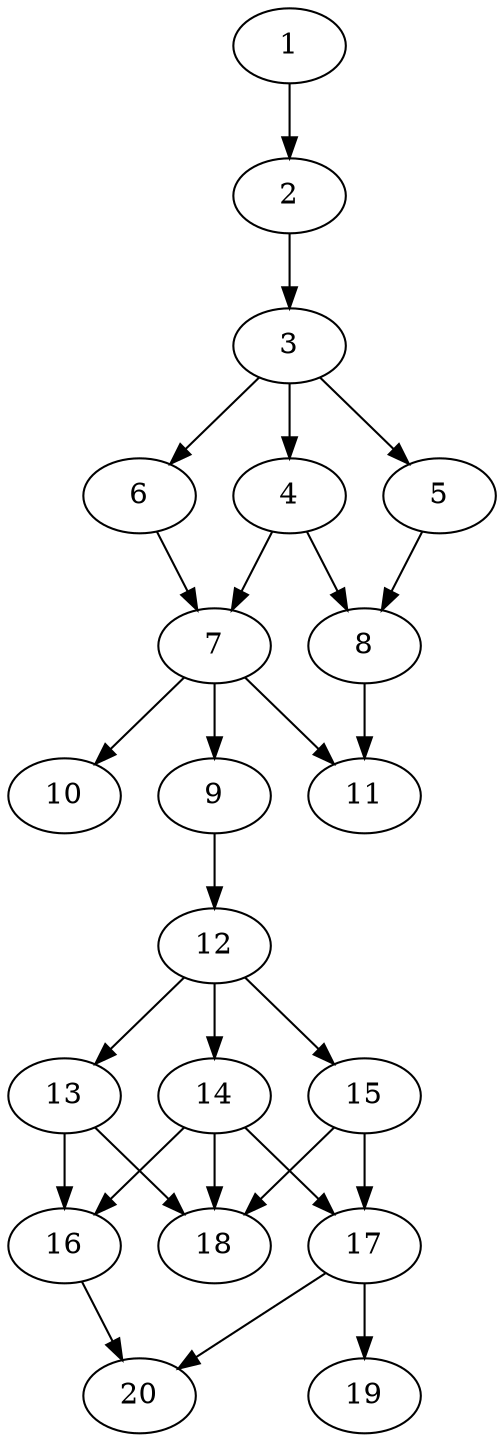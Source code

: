 // DAG automatically generated by daggen at Sat Jul 27 15:36:23 2019
// ./daggen --dot -n 20 --ccr 0.3 --fat 0.4 --regular 0.5 --density 0.7 --mindata 5242880 --maxdata 52428800 
digraph G {
  1 [size="56238080", alpha="0.02", expect_size="16871424"] 
  1 -> 2 [size ="16871424"]
  2 [size="55794347", alpha="0.04", expect_size="16738304"] 
  2 -> 3 [size ="16738304"]
  3 [size="47322453", alpha="0.14", expect_size="14196736"] 
  3 -> 4 [size ="14196736"]
  3 -> 5 [size ="14196736"]
  3 -> 6 [size ="14196736"]
  4 [size="100000427", alpha="0.16", expect_size="30000128"] 
  4 -> 7 [size ="30000128"]
  4 -> 8 [size ="30000128"]
  5 [size="106711040", alpha="0.16", expect_size="32013312"] 
  5 -> 8 [size ="32013312"]
  6 [size="148503893", alpha="0.20", expect_size="44551168"] 
  6 -> 7 [size ="44551168"]
  7 [size="33696427", alpha="0.07", expect_size="10108928"] 
  7 -> 9 [size ="10108928"]
  7 -> 10 [size ="10108928"]
  7 -> 11 [size ="10108928"]
  8 [size="48104107", alpha="0.08", expect_size="14431232"] 
  8 -> 11 [size ="14431232"]
  9 [size="146527573", alpha="0.19", expect_size="43958272"] 
  9 -> 12 [size ="43958272"]
  10 [size="151016107", alpha="0.13", expect_size="45304832"] 
  11 [size="119101440", alpha="0.05", expect_size="35730432"] 
  12 [size="137765547", alpha="0.02", expect_size="41329664"] 
  12 -> 13 [size ="41329664"]
  12 -> 14 [size ="41329664"]
  12 -> 15 [size ="41329664"]
  13 [size="171304960", alpha="0.04", expect_size="51391488"] 
  13 -> 16 [size ="51391488"]
  13 -> 18 [size ="51391488"]
  14 [size="122094933", alpha="0.18", expect_size="36628480"] 
  14 -> 16 [size ="36628480"]
  14 -> 17 [size ="36628480"]
  14 -> 18 [size ="36628480"]
  15 [size="88531627", alpha="0.16", expect_size="26559488"] 
  15 -> 17 [size ="26559488"]
  15 -> 18 [size ="26559488"]
  16 [size="58763947", alpha="0.20", expect_size="17629184"] 
  16 -> 20 [size ="17629184"]
  17 [size="55654400", alpha="0.14", expect_size="16696320"] 
  17 -> 19 [size ="16696320"]
  17 -> 20 [size ="16696320"]
  18 [size="113715200", alpha="0.10", expect_size="34114560"] 
  19 [size="173380267", alpha="0.09", expect_size="52014080"] 
  20 [size="162433707", alpha="0.19", expect_size="48730112"] 
}
